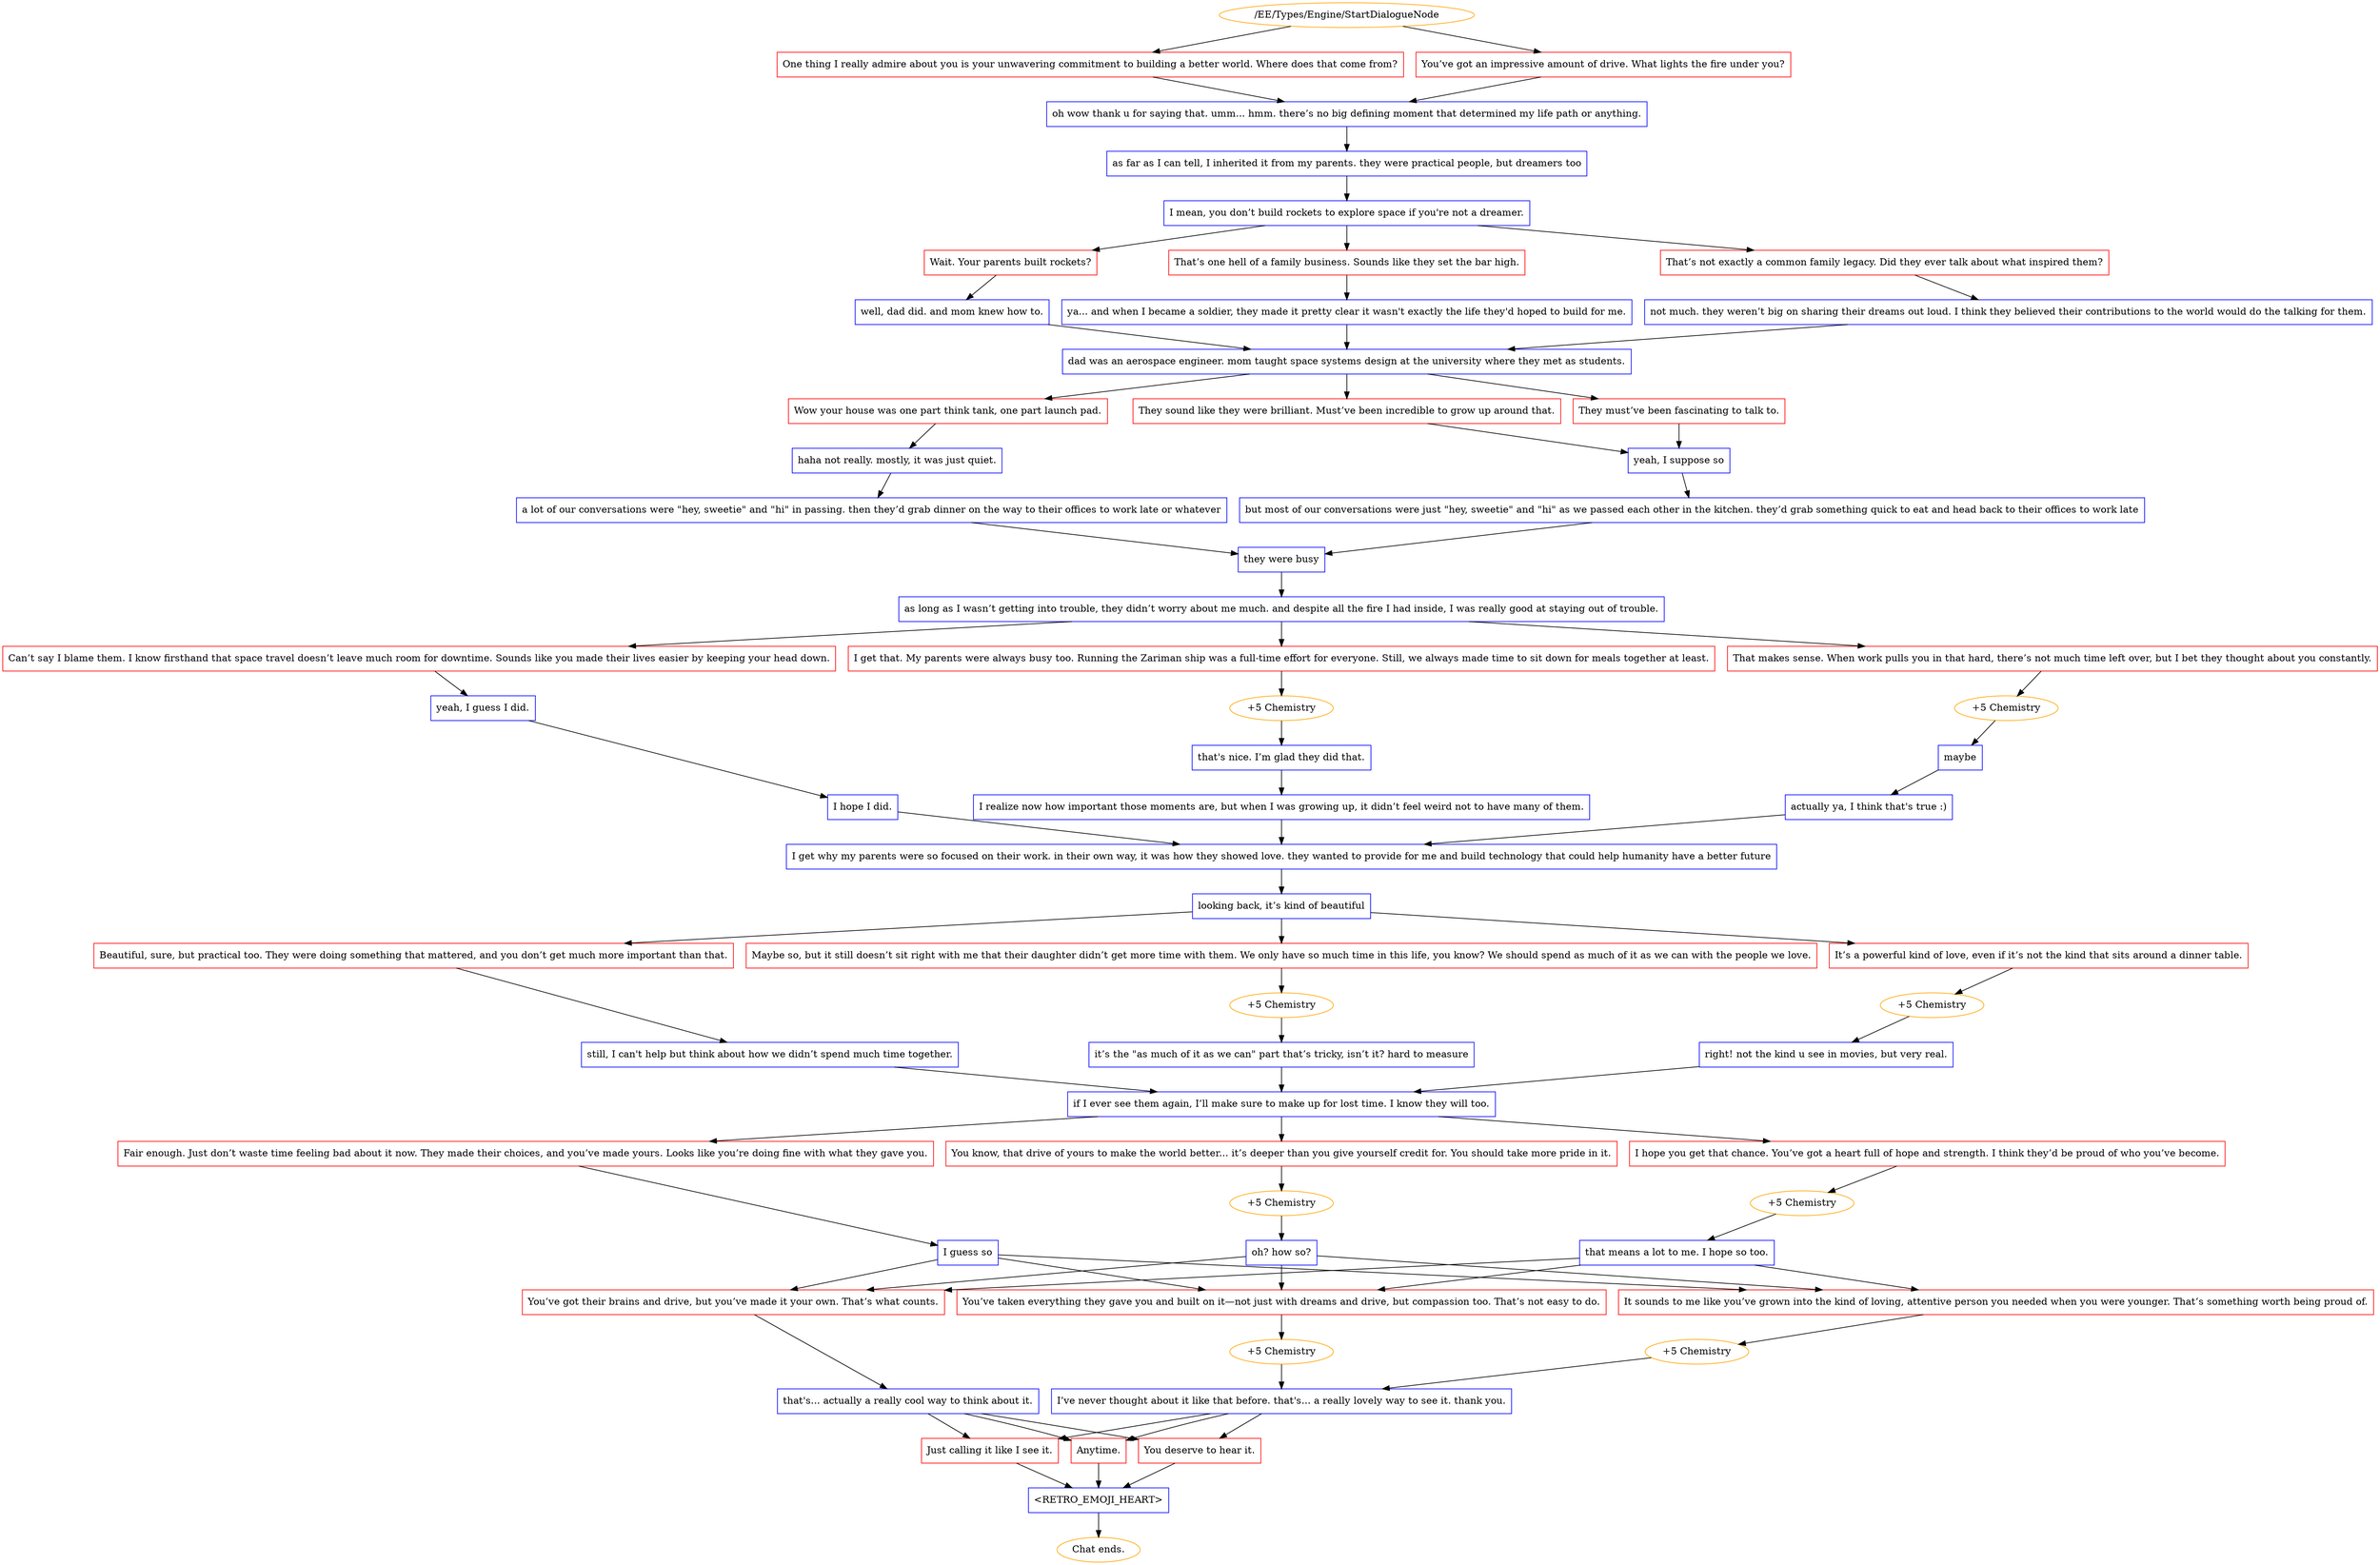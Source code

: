 digraph {
	3513 [label="/EE/Types/Engine/StartDialogueNode",color=orange];
		3513 -> 3514;
		3513 -> 3515;
	3514 [label="One thing I really admire about you is your unwavering commitment to building a better world. Where does that come from?",shape=box,color=red];
		3514 -> 3516;
	3515 [label="You’ve got an impressive amount of drive. What lights the fire under you?",shape=box,color=red];
		3515 -> 3516;
	3516 [label="oh wow thank u for saying that. umm... hmm. there’s no big defining moment that determined my life path or anything.",shape=box,color=blue];
		3516 -> 3517;
	3517 [label="as far as I can tell, I inherited it from my parents. they were practical people, but dreamers too",shape=box,color=blue];
		3517 -> 3518;
	3518 [label="I mean, you don’t build rockets to explore space if you're not a dreamer.",shape=box,color=blue];
		3518 -> 3519;
		3518 -> 3520;
		3518 -> 3521;
	3519 [label="Wait. Your parents built rockets?",shape=box,color=red];
		3519 -> 3522;
	3520 [label="That’s one hell of a family business. Sounds like they set the bar high.",shape=box,color=red];
		3520 -> 3523;
	3521 [label="That’s not exactly a common family legacy. Did they ever talk about what inspired them?",shape=box,color=red];
		3521 -> 3524;
	3522 [label="well, dad did. and mom knew how to.",shape=box,color=blue];
		3522 -> 3525;
	3523 [label="ya... and when I became a soldier, they made it pretty clear it wasn't exactly the life they'd hoped to build for me.",shape=box,color=blue];
		3523 -> 3525;
	3524 [label="not much. they weren’t big on sharing their dreams out loud. I think they believed their contributions to the world would do the talking for them.",shape=box,color=blue];
		3524 -> 3525;
	3525 [label="dad was an aerospace engineer. mom taught space systems design at the university where they met as students.",shape=box,color=blue];
		3525 -> 3527;
		3525 -> 3526;
		3525 -> 3528;
	3527 [label="Wow your house was one part think tank, one part launch pad.",shape=box,color=red];
		3527 -> 3530;
	3526 [label="They must’ve been fascinating to talk to.",shape=box,color=red];
		3526 -> 3529;
	3528 [label="They sound like they were brilliant. Must’ve been incredible to grow up around that.",shape=box,color=red];
		3528 -> 3529;
	3530 [label="haha not really. mostly, it was just quiet.",shape=box,color=blue];
		3530 -> 3531;
	3529 [label="yeah, I suppose so",shape=box,color=blue];
		3529 -> 3532;
	3531 [label="a lot of our conversations were \"hey, sweetie\" and \"hi\" in passing. then they’d grab dinner on the way to their offices to work late or whatever",shape=box,color=blue];
		3531 -> 3533;
	3532 [label="but most of our conversations were just \"hey, sweetie\" and \"hi\" as we passed each other in the kitchen. they’d grab something quick to eat and head back to their offices to work late",shape=box,color=blue];
		3532 -> 3533;
	3533 [label="they were busy",shape=box,color=blue];
		3533 -> 3534;
	3534 [label="as long as I wasn’t getting into trouble, they didn’t worry about me much. and despite all the fire I had inside, I was really good at staying out of trouble.",shape=box,color=blue];
		3534 -> 3535;
		3534 -> 3536;
		3534 -> 3537;
	3535 [label="I get that. My parents were always busy too. Running the Zariman ship was a full-time effort for everyone. Still, we always made time to sit down for meals together at least.",shape=box,color=red];
		3535 -> 3538;
	3536 [label="That makes sense. When work pulls you in that hard, there’s not much time left over, but I bet they thought about you constantly.",shape=box,color=red];
		3536 -> 3539;
	3537 [label="Can’t say I blame them. I know firsthand that space travel doesn’t leave much room for downtime. Sounds like you made their lives easier by keeping your head down.",shape=box,color=red];
		3537 -> 3540;
	3538 [label="+5 Chemistry",color=orange];
		3538 -> 3541;
	3539 [label="+5 Chemistry",color=orange];
		3539 -> 3542;
	3540 [label="yeah, I guess I did.",shape=box,color=blue];
		3540 -> 3545;
	3541 [label="that's nice. I’m glad they did that.",shape=box,color=blue];
		3541 -> 3543;
	3542 [label="maybe",shape=box,color=blue];
		3542 -> 3544;
	3545 [label="I hope I did.",shape=box,color=blue];
		3545 -> 3546;
	3543 [label="I realize now how important those moments are, but when I was growing up, it didn’t feel weird not to have many of them.",shape=box,color=blue];
		3543 -> 3546;
	3544 [label="actually ya, I think that's true :)",shape=box,color=blue];
		3544 -> 3546;
	3546 [label="I get why my parents were so focused on their work. in their own way, it was how they showed love. they wanted to provide for me and build technology that could help humanity have a better future",shape=box,color=blue];
		3546 -> 3547;
	3547 [label="looking back, it’s kind of beautiful",shape=box,color=blue];
		3547 -> 3548;
		3547 -> 3549;
		3547 -> 3550;
	3548 [label="Maybe so, but it still doesn’t sit right with me that their daughter didn’t get more time with them. We only have so much time in this life, you know? We should spend as much of it as we can with the people we love.",shape=box,color=red];
		3548 -> 3551;
	3549 [label="Beautiful, sure, but practical too. They were doing something that mattered, and you don’t get much more important than that.",shape=box,color=red];
		3549 -> 3554;
	3550 [label="It’s a powerful kind of love, even if it’s not the kind that sits around a dinner table.",shape=box,color=red];
		3550 -> 3552;
	3551 [label="+5 Chemistry",color=orange];
		3551 -> 3553;
	3554 [label="still, I can't help but think about how we didn’t spend much time together.",shape=box,color=blue];
		3554 -> 3556;
	3552 [label="+5 Chemistry",color=orange];
		3552 -> 3555;
	3553 [label="it’s the \"as much of it as we can\" part that’s tricky, isn’t it? hard to measure",shape=box,color=blue];
		3553 -> 3556;
	3556 [label="if I ever see them again, I’ll make sure to make up for lost time. I know they will too.",shape=box,color=blue];
		3556 -> 3563;
		3556 -> 3558;
		3556 -> 3561;
	3555 [label="right! not the kind u see in movies, but very real.",shape=box,color=blue];
		3555 -> 3556;
	3563 [label="Fair enough. Just don’t waste time feeling bad about it now. They made their choices, and you’ve made yours. Looks like you’re doing fine with what they gave you.",shape=box,color=red];
		3563 -> 3564;
	3558 [label="You know, that drive of yours to make the world better... it’s deeper than you give yourself credit for. You should take more pride in it.",shape=box,color=red];
		3558 -> 3557;
	3561 [label="I hope you get that chance. You’ve got a heart full of hope and strength. I think they’d be proud of who you’ve become.",shape=box,color=red];
		3561 -> 3560;
	3564 [label="I guess so",shape=box,color=blue];
		3564 -> 3567;
		3564 -> 3566;
		3564 -> 3565;
	3557 [label="+5 Chemistry",color=orange];
		3557 -> 3559;
	3560 [label="+5 Chemistry",color=orange];
		3560 -> 3562;
	3567 [label="You’ve got their brains and drive, but you’ve made it your own. That’s what counts.",shape=box,color=red];
		3567 -> 3570;
	3566 [label="It sounds to me like you’ve grown into the kind of loving, attentive person you needed when you were younger. That’s something worth being proud of.",shape=box,color=red];
		3566 -> 3568;
	3565 [label="You’ve taken everything they gave you and built on it—not just with dreams and drive, but compassion too. That’s not easy to do.",shape=box,color=red];
		3565 -> 3569;
	3559 [label="oh? how so?",shape=box,color=blue];
		3559 -> 3567;
		3559 -> 3566;
		3559 -> 3565;
	3562 [label="that means a lot to me. I hope so too.",shape=box,color=blue];
		3562 -> 3567;
		3562 -> 3566;
		3562 -> 3565;
	3570 [label="that's... actually a really cool way to think about it.",shape=box,color=blue];
		3570 -> 3573;
		3570 -> 3572;
		3570 -> 3574;
	3568 [label="+5 Chemistry",color=orange];
		3568 -> 3571;
	3569 [label="+5 Chemistry",color=orange];
		3569 -> 3571;
	3573 [label="Just calling it like I see it.",shape=box,color=red];
		3573 -> 3575;
	3572 [label="Anytime.",shape=box,color=red];
		3572 -> 3575;
	3574 [label="You deserve to hear it.",shape=box,color=red];
		3574 -> 3575;
	3571 [label="I’ve never thought about it like that before. that's... a really lovely way to see it. thank you.",shape=box,color=blue];
		3571 -> 3573;
		3571 -> 3572;
		3571 -> 3574;
	3575 [label="<RETRO_EMOJI_HEART>",shape=box,color=blue];
		3575 -> "Chat ends.";
	"Chat ends." [color=orange];
}